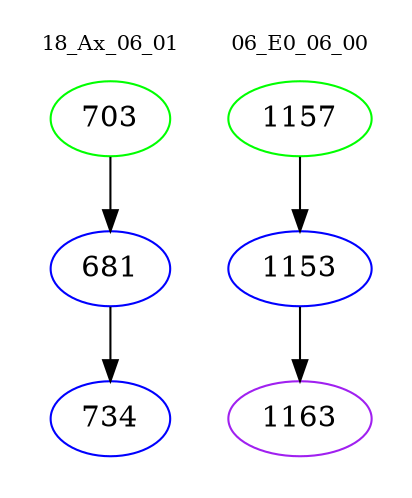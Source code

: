 digraph{
subgraph cluster_0 {
color = white
label = "18_Ax_06_01";
fontsize=10;
T0_703 [label="703", color="green"]
T0_703 -> T0_681 [color="black"]
T0_681 [label="681", color="blue"]
T0_681 -> T0_734 [color="black"]
T0_734 [label="734", color="blue"]
}
subgraph cluster_1 {
color = white
label = "06_E0_06_00";
fontsize=10;
T1_1157 [label="1157", color="green"]
T1_1157 -> T1_1153 [color="black"]
T1_1153 [label="1153", color="blue"]
T1_1153 -> T1_1163 [color="black"]
T1_1163 [label="1163", color="purple"]
}
}

